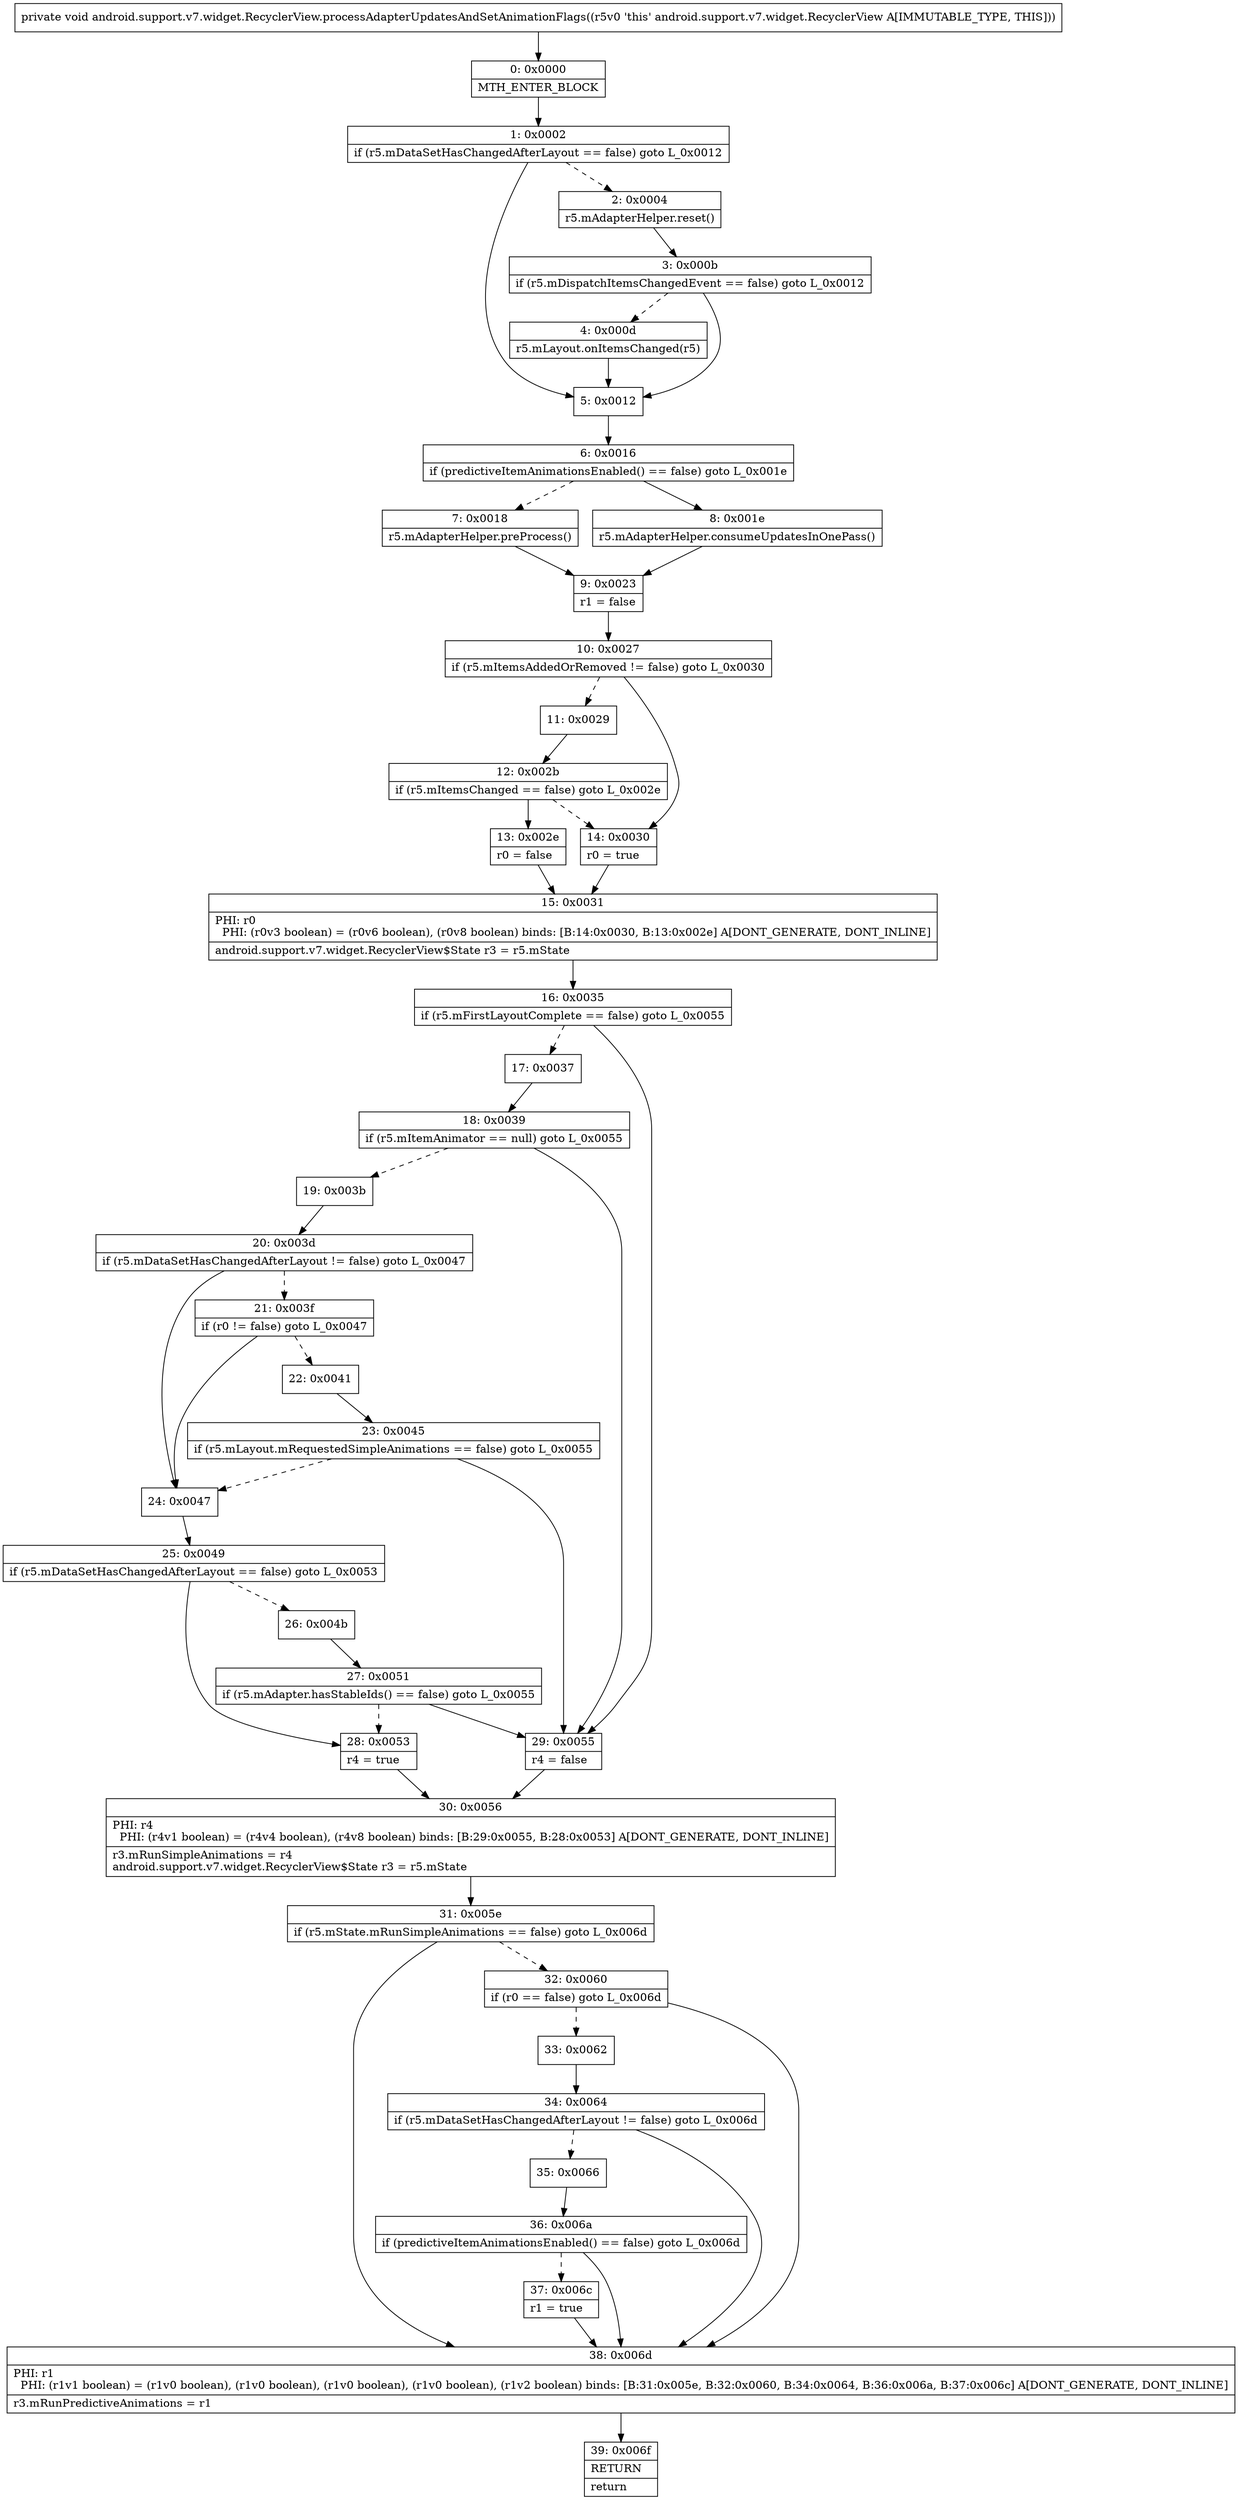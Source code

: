 digraph "CFG forandroid.support.v7.widget.RecyclerView.processAdapterUpdatesAndSetAnimationFlags()V" {
Node_0 [shape=record,label="{0\:\ 0x0000|MTH_ENTER_BLOCK\l}"];
Node_1 [shape=record,label="{1\:\ 0x0002|if (r5.mDataSetHasChangedAfterLayout == false) goto L_0x0012\l}"];
Node_2 [shape=record,label="{2\:\ 0x0004|r5.mAdapterHelper.reset()\l}"];
Node_3 [shape=record,label="{3\:\ 0x000b|if (r5.mDispatchItemsChangedEvent == false) goto L_0x0012\l}"];
Node_4 [shape=record,label="{4\:\ 0x000d|r5.mLayout.onItemsChanged(r5)\l}"];
Node_5 [shape=record,label="{5\:\ 0x0012}"];
Node_6 [shape=record,label="{6\:\ 0x0016|if (predictiveItemAnimationsEnabled() == false) goto L_0x001e\l}"];
Node_7 [shape=record,label="{7\:\ 0x0018|r5.mAdapterHelper.preProcess()\l}"];
Node_8 [shape=record,label="{8\:\ 0x001e|r5.mAdapterHelper.consumeUpdatesInOnePass()\l}"];
Node_9 [shape=record,label="{9\:\ 0x0023|r1 = false\l}"];
Node_10 [shape=record,label="{10\:\ 0x0027|if (r5.mItemsAddedOrRemoved != false) goto L_0x0030\l}"];
Node_11 [shape=record,label="{11\:\ 0x0029}"];
Node_12 [shape=record,label="{12\:\ 0x002b|if (r5.mItemsChanged == false) goto L_0x002e\l}"];
Node_13 [shape=record,label="{13\:\ 0x002e|r0 = false\l}"];
Node_14 [shape=record,label="{14\:\ 0x0030|r0 = true\l}"];
Node_15 [shape=record,label="{15\:\ 0x0031|PHI: r0 \l  PHI: (r0v3 boolean) = (r0v6 boolean), (r0v8 boolean) binds: [B:14:0x0030, B:13:0x002e] A[DONT_GENERATE, DONT_INLINE]\l|android.support.v7.widget.RecyclerView$State r3 = r5.mState\l}"];
Node_16 [shape=record,label="{16\:\ 0x0035|if (r5.mFirstLayoutComplete == false) goto L_0x0055\l}"];
Node_17 [shape=record,label="{17\:\ 0x0037}"];
Node_18 [shape=record,label="{18\:\ 0x0039|if (r5.mItemAnimator == null) goto L_0x0055\l}"];
Node_19 [shape=record,label="{19\:\ 0x003b}"];
Node_20 [shape=record,label="{20\:\ 0x003d|if (r5.mDataSetHasChangedAfterLayout != false) goto L_0x0047\l}"];
Node_21 [shape=record,label="{21\:\ 0x003f|if (r0 != false) goto L_0x0047\l}"];
Node_22 [shape=record,label="{22\:\ 0x0041}"];
Node_23 [shape=record,label="{23\:\ 0x0045|if (r5.mLayout.mRequestedSimpleAnimations == false) goto L_0x0055\l}"];
Node_24 [shape=record,label="{24\:\ 0x0047}"];
Node_25 [shape=record,label="{25\:\ 0x0049|if (r5.mDataSetHasChangedAfterLayout == false) goto L_0x0053\l}"];
Node_26 [shape=record,label="{26\:\ 0x004b}"];
Node_27 [shape=record,label="{27\:\ 0x0051|if (r5.mAdapter.hasStableIds() == false) goto L_0x0055\l}"];
Node_28 [shape=record,label="{28\:\ 0x0053|r4 = true\l}"];
Node_29 [shape=record,label="{29\:\ 0x0055|r4 = false\l}"];
Node_30 [shape=record,label="{30\:\ 0x0056|PHI: r4 \l  PHI: (r4v1 boolean) = (r4v4 boolean), (r4v8 boolean) binds: [B:29:0x0055, B:28:0x0053] A[DONT_GENERATE, DONT_INLINE]\l|r3.mRunSimpleAnimations = r4\landroid.support.v7.widget.RecyclerView$State r3 = r5.mState\l}"];
Node_31 [shape=record,label="{31\:\ 0x005e|if (r5.mState.mRunSimpleAnimations == false) goto L_0x006d\l}"];
Node_32 [shape=record,label="{32\:\ 0x0060|if (r0 == false) goto L_0x006d\l}"];
Node_33 [shape=record,label="{33\:\ 0x0062}"];
Node_34 [shape=record,label="{34\:\ 0x0064|if (r5.mDataSetHasChangedAfterLayout != false) goto L_0x006d\l}"];
Node_35 [shape=record,label="{35\:\ 0x0066}"];
Node_36 [shape=record,label="{36\:\ 0x006a|if (predictiveItemAnimationsEnabled() == false) goto L_0x006d\l}"];
Node_37 [shape=record,label="{37\:\ 0x006c|r1 = true\l}"];
Node_38 [shape=record,label="{38\:\ 0x006d|PHI: r1 \l  PHI: (r1v1 boolean) = (r1v0 boolean), (r1v0 boolean), (r1v0 boolean), (r1v0 boolean), (r1v2 boolean) binds: [B:31:0x005e, B:32:0x0060, B:34:0x0064, B:36:0x006a, B:37:0x006c] A[DONT_GENERATE, DONT_INLINE]\l|r3.mRunPredictiveAnimations = r1\l}"];
Node_39 [shape=record,label="{39\:\ 0x006f|RETURN\l|return\l}"];
MethodNode[shape=record,label="{private void android.support.v7.widget.RecyclerView.processAdapterUpdatesAndSetAnimationFlags((r5v0 'this' android.support.v7.widget.RecyclerView A[IMMUTABLE_TYPE, THIS])) }"];
MethodNode -> Node_0;
Node_0 -> Node_1;
Node_1 -> Node_2[style=dashed];
Node_1 -> Node_5;
Node_2 -> Node_3;
Node_3 -> Node_4[style=dashed];
Node_3 -> Node_5;
Node_4 -> Node_5;
Node_5 -> Node_6;
Node_6 -> Node_7[style=dashed];
Node_6 -> Node_8;
Node_7 -> Node_9;
Node_8 -> Node_9;
Node_9 -> Node_10;
Node_10 -> Node_11[style=dashed];
Node_10 -> Node_14;
Node_11 -> Node_12;
Node_12 -> Node_13;
Node_12 -> Node_14[style=dashed];
Node_13 -> Node_15;
Node_14 -> Node_15;
Node_15 -> Node_16;
Node_16 -> Node_17[style=dashed];
Node_16 -> Node_29;
Node_17 -> Node_18;
Node_18 -> Node_19[style=dashed];
Node_18 -> Node_29;
Node_19 -> Node_20;
Node_20 -> Node_21[style=dashed];
Node_20 -> Node_24;
Node_21 -> Node_22[style=dashed];
Node_21 -> Node_24;
Node_22 -> Node_23;
Node_23 -> Node_24[style=dashed];
Node_23 -> Node_29;
Node_24 -> Node_25;
Node_25 -> Node_26[style=dashed];
Node_25 -> Node_28;
Node_26 -> Node_27;
Node_27 -> Node_28[style=dashed];
Node_27 -> Node_29;
Node_28 -> Node_30;
Node_29 -> Node_30;
Node_30 -> Node_31;
Node_31 -> Node_32[style=dashed];
Node_31 -> Node_38;
Node_32 -> Node_33[style=dashed];
Node_32 -> Node_38;
Node_33 -> Node_34;
Node_34 -> Node_35[style=dashed];
Node_34 -> Node_38;
Node_35 -> Node_36;
Node_36 -> Node_37[style=dashed];
Node_36 -> Node_38;
Node_37 -> Node_38;
Node_38 -> Node_39;
}

